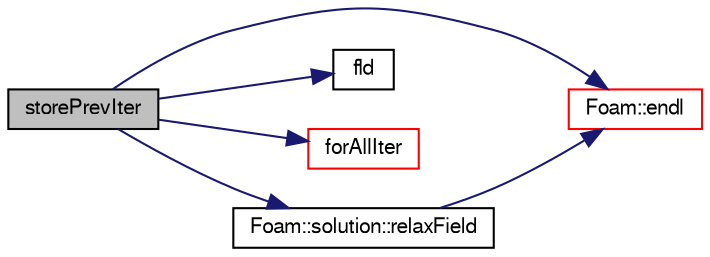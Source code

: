 digraph "storePrevIter"
{
  bgcolor="transparent";
  edge [fontname="FreeSans",fontsize="10",labelfontname="FreeSans",labelfontsize="10"];
  node [fontname="FreeSans",fontsize="10",shape=record];
  rankdir="LR";
  Node1 [label="storePrevIter",height=0.2,width=0.4,color="black", fillcolor="grey75", style="filled" fontcolor="black"];
  Node1 -> Node2 [color="midnightblue",fontsize="10",style="solid",fontname="FreeSans"];
  Node2 [label="Foam::endl",height=0.2,width=0.4,color="red",URL="$a10237.html#a2db8fe02a0d3909e9351bb4275b23ce4",tooltip="Add newline and flush stream. "];
  Node1 -> Node3 [color="midnightblue",fontsize="10",style="solid",fontname="FreeSans"];
  Node3 [label="fld",height=0.2,width=0.4,color="black",URL="$a03881.html#a378472d1f8b33eeefbda63a947476c8c"];
  Node1 -> Node4 [color="midnightblue",fontsize="10",style="solid",fontname="FreeSans"];
  Node4 [label="forAllIter",height=0.2,width=0.4,color="red",URL="$a02884.html#af074f600e5c037f7e886a0045880c353"];
  Node1 -> Node5 [color="midnightblue",fontsize="10",style="solid",fontname="FreeSans"];
  Node5 [label="Foam::solution::relaxField",height=0.2,width=0.4,color="black",URL="$a02310.html#a59f023acd80aa25efa6c31d209d8fd8e",tooltip="Return true if the relaxation factor is given for the field. "];
  Node5 -> Node2 [color="midnightblue",fontsize="10",style="solid",fontname="FreeSans"];
}
